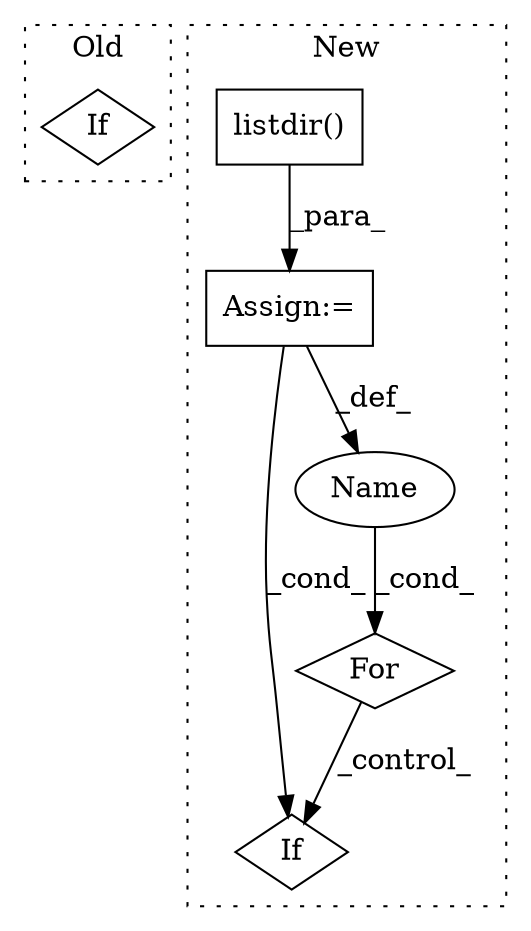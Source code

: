 digraph G {
subgraph cluster0 {
1 [label="If" a="96" s="36955" l="3" shape="diamond"];
label = "Old";
style="dotted";
}
subgraph cluster1 {
2 [label="listdir()" a="75" s="37216,37238" l="11,1" shape="box"];
3 [label="If" a="96" s="37336" l="3" shape="diamond"];
4 [label="Assign:=" a="68" s="37213" l="3" shape="box"];
5 [label="For" a="107" s="37248,37266" l="4,14" shape="diamond"];
6 [label="Name" a="87" s="37252" l="1" shape="ellipse"];
label = "New";
style="dotted";
}
2 -> 4 [label="_para_"];
4 -> 6 [label="_def_"];
4 -> 3 [label="_cond_"];
5 -> 3 [label="_control_"];
6 -> 5 [label="_cond_"];
}